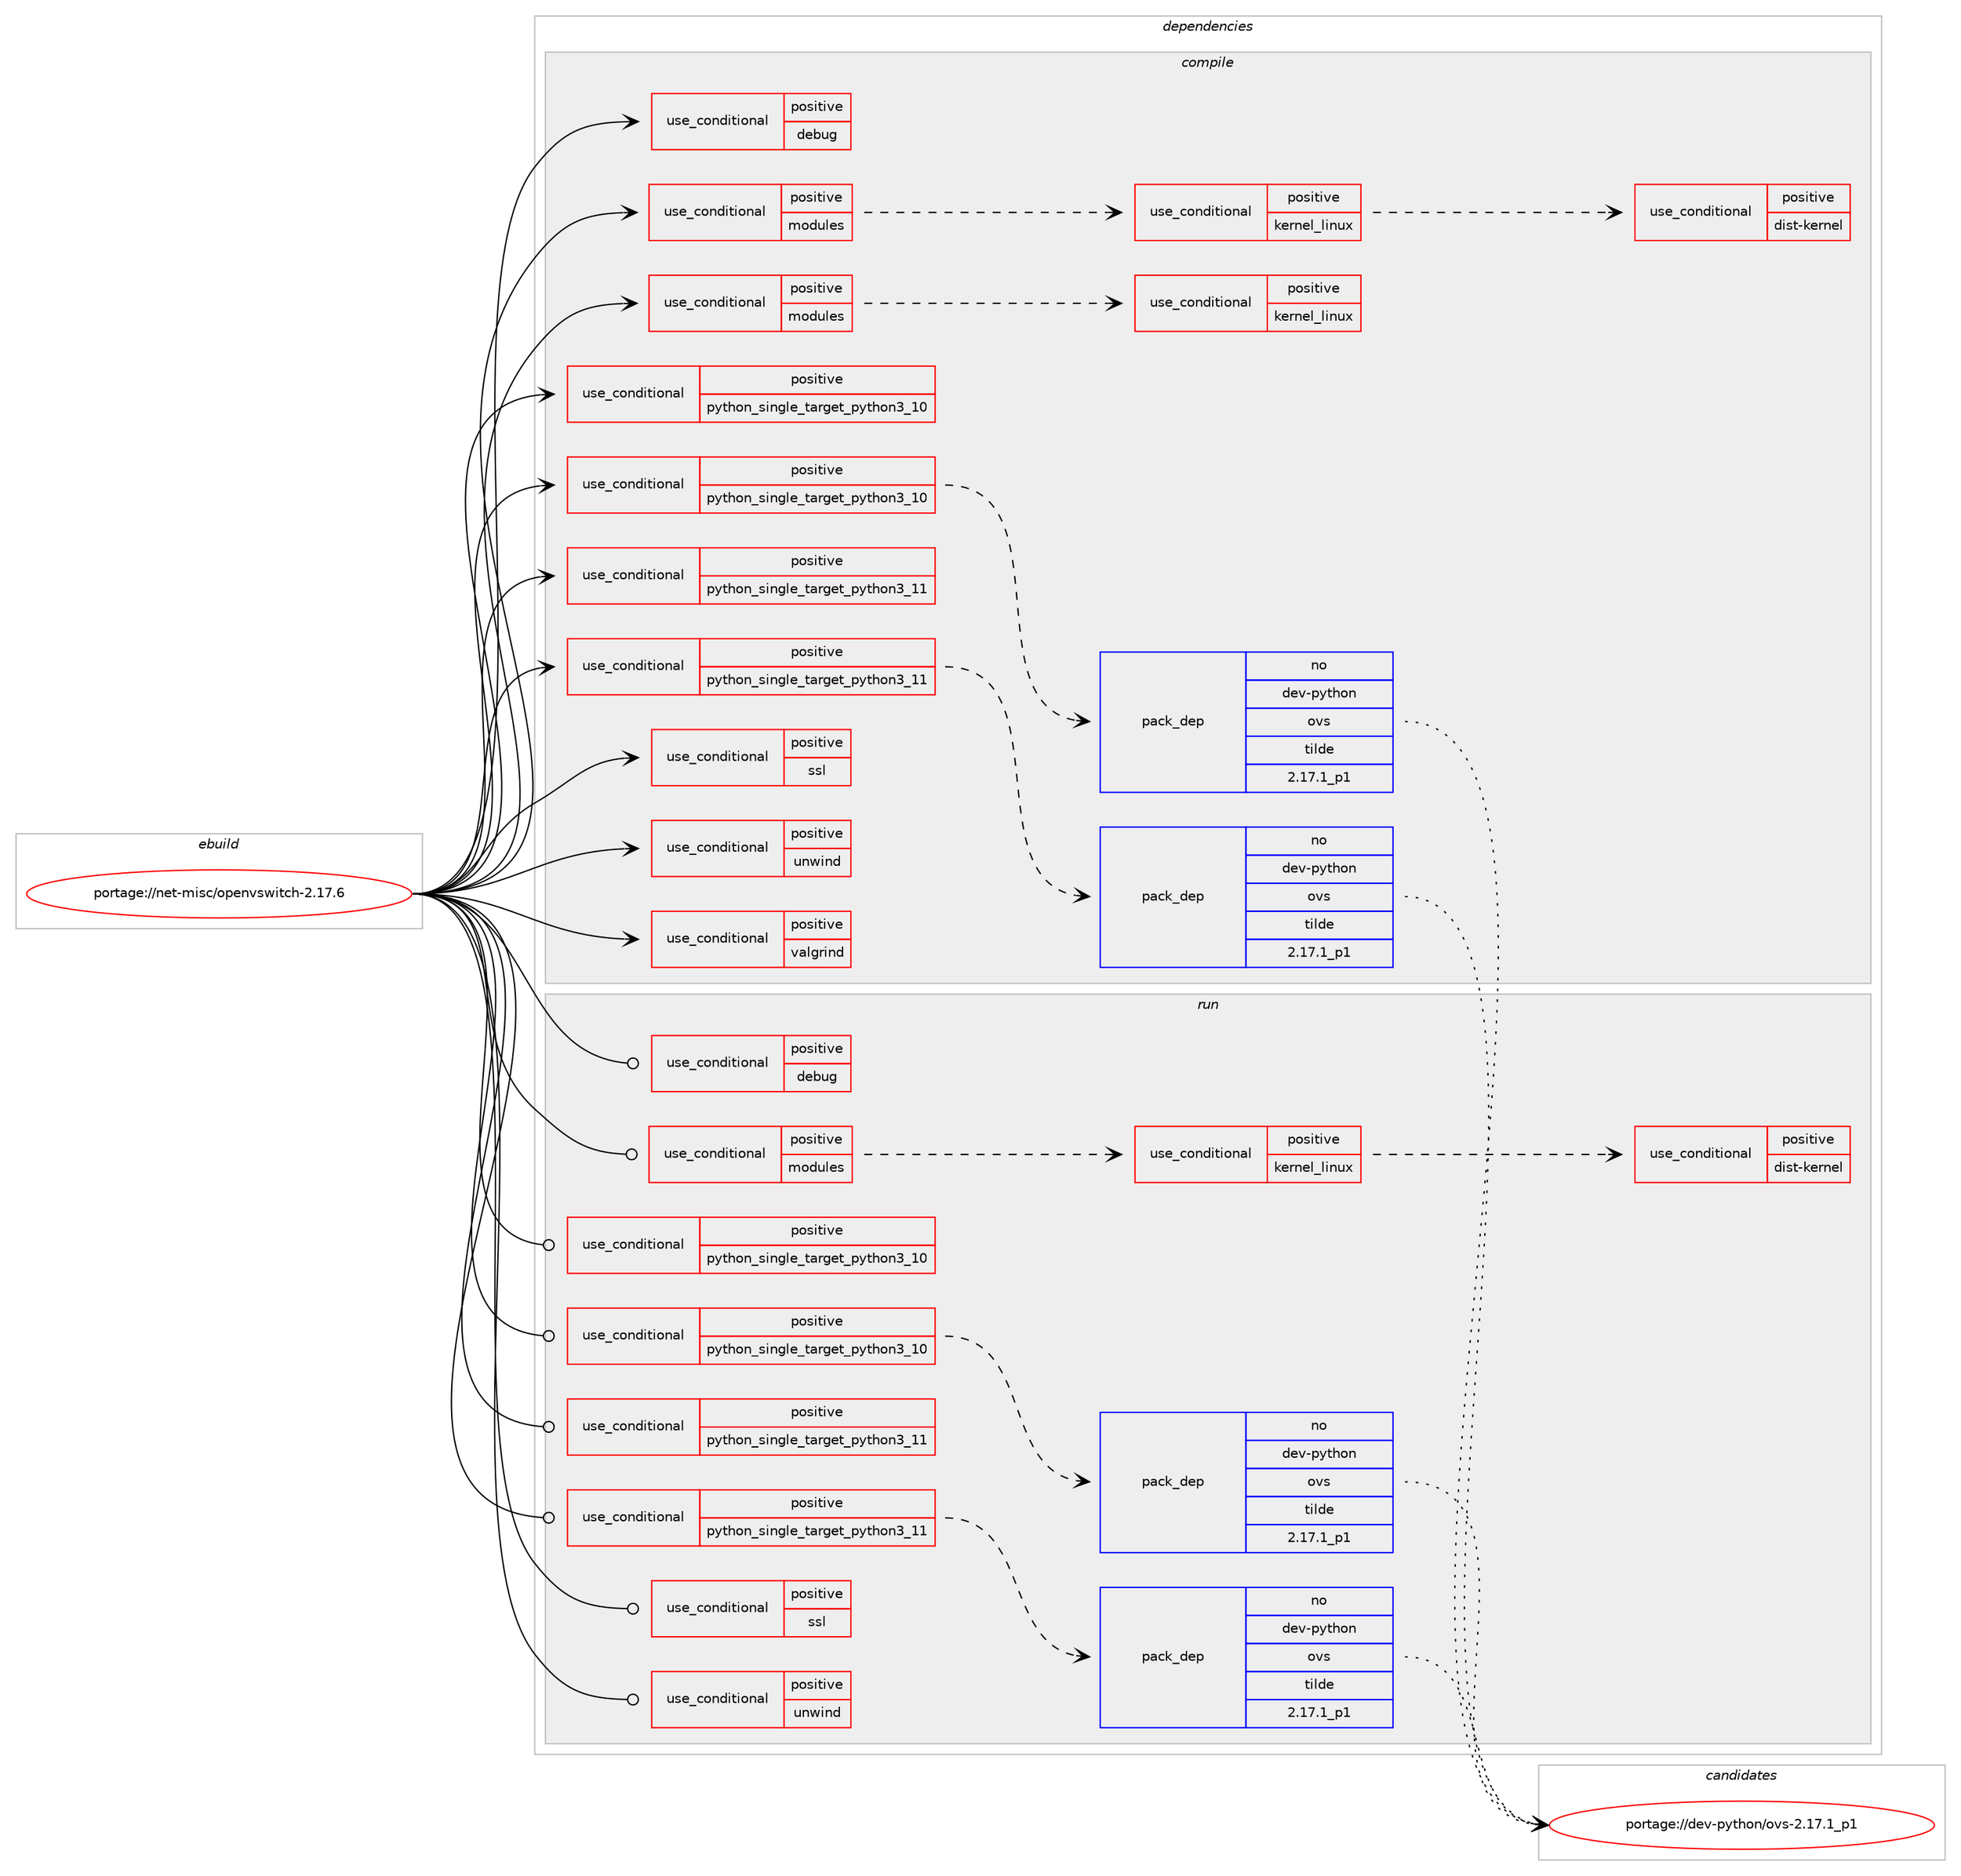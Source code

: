 digraph prolog {

# *************
# Graph options
# *************

newrank=true;
concentrate=true;
compound=true;
graph [rankdir=LR,fontname=Helvetica,fontsize=10,ranksep=1.5];#, ranksep=2.5, nodesep=0.2];
edge  [arrowhead=vee];
node  [fontname=Helvetica,fontsize=10];

# **********
# The ebuild
# **********

subgraph cluster_leftcol {
color=gray;
rank=same;
label=<<i>ebuild</i>>;
id [label="portage://net-misc/openvswitch-2.17.6", color=red, width=4, href="../net-misc/openvswitch-2.17.6.svg"];
}

# ****************
# The dependencies
# ****************

subgraph cluster_midcol {
color=gray;
label=<<i>dependencies</i>>;
subgraph cluster_compile {
fillcolor="#eeeeee";
style=filled;
label=<<i>compile</i>>;
subgraph cond5213 {
dependency7236 [label=<<TABLE BORDER="0" CELLBORDER="1" CELLSPACING="0" CELLPADDING="4"><TR><TD ROWSPAN="3" CELLPADDING="10">use_conditional</TD></TR><TR><TD>positive</TD></TR><TR><TD>debug</TD></TR></TABLE>>, shape=none, color=red];
# *** BEGIN UNKNOWN DEPENDENCY TYPE (TODO) ***
# dependency7236 -> package_dependency(portage://net-misc/openvswitch-2.17.6,install,no,dev-lang,perl,none,[,,],[],[])
# *** END UNKNOWN DEPENDENCY TYPE (TODO) ***

}
id:e -> dependency7236:w [weight=20,style="solid",arrowhead="vee"];
subgraph cond5214 {
dependency7237 [label=<<TABLE BORDER="0" CELLBORDER="1" CELLSPACING="0" CELLPADDING="4"><TR><TD ROWSPAN="3" CELLPADDING="10">use_conditional</TD></TR><TR><TD>positive</TD></TR><TR><TD>modules</TD></TR></TABLE>>, shape=none, color=red];
subgraph cond5215 {
dependency7238 [label=<<TABLE BORDER="0" CELLBORDER="1" CELLSPACING="0" CELLPADDING="4"><TR><TD ROWSPAN="3" CELLPADDING="10">use_conditional</TD></TR><TR><TD>positive</TD></TR><TR><TD>kernel_linux</TD></TR></TABLE>>, shape=none, color=red];
# *** BEGIN UNKNOWN DEPENDENCY TYPE (TODO) ***
# dependency7238 -> package_dependency(portage://net-misc/openvswitch-2.17.6,install,no,sys-apps,kmod,none,[,,],[],[use(enable(tools),none)])
# *** END UNKNOWN DEPENDENCY TYPE (TODO) ***

subgraph cond5216 {
dependency7239 [label=<<TABLE BORDER="0" CELLBORDER="1" CELLSPACING="0" CELLPADDING="4"><TR><TD ROWSPAN="3" CELLPADDING="10">use_conditional</TD></TR><TR><TD>positive</TD></TR><TR><TD>dist-kernel</TD></TR></TABLE>>, shape=none, color=red];
# *** BEGIN UNKNOWN DEPENDENCY TYPE (TODO) ***
# dependency7239 -> package_dependency(portage://net-misc/openvswitch-2.17.6,install,no,virtual,dist-kernel,none,[,,],any_same_slot,[])
# *** END UNKNOWN DEPENDENCY TYPE (TODO) ***

}
dependency7238:e -> dependency7239:w [weight=20,style="dashed",arrowhead="vee"];
}
dependency7237:e -> dependency7238:w [weight=20,style="dashed",arrowhead="vee"];
}
id:e -> dependency7237:w [weight=20,style="solid",arrowhead="vee"];
subgraph cond5217 {
dependency7240 [label=<<TABLE BORDER="0" CELLBORDER="1" CELLSPACING="0" CELLPADDING="4"><TR><TD ROWSPAN="3" CELLPADDING="10">use_conditional</TD></TR><TR><TD>positive</TD></TR><TR><TD>modules</TD></TR></TABLE>>, shape=none, color=red];
subgraph cond5218 {
dependency7241 [label=<<TABLE BORDER="0" CELLBORDER="1" CELLSPACING="0" CELLPADDING="4"><TR><TD ROWSPAN="3" CELLPADDING="10">use_conditional</TD></TR><TR><TD>positive</TD></TR><TR><TD>kernel_linux</TD></TR></TABLE>>, shape=none, color=red];
# *** BEGIN UNKNOWN DEPENDENCY TYPE (TODO) ***
# dependency7241 -> package_dependency(portage://net-misc/openvswitch-2.17.6,install,no,virtual,linux-sources,none,[,,],[],[])
# *** END UNKNOWN DEPENDENCY TYPE (TODO) ***

# *** BEGIN UNKNOWN DEPENDENCY TYPE (TODO) ***
# dependency7241 -> package_dependency(portage://net-misc/openvswitch-2.17.6,install,no,virtual,libelf,none,[,,],[],[])
# *** END UNKNOWN DEPENDENCY TYPE (TODO) ***

}
dependency7240:e -> dependency7241:w [weight=20,style="dashed",arrowhead="vee"];
}
id:e -> dependency7240:w [weight=20,style="solid",arrowhead="vee"];
subgraph cond5219 {
dependency7242 [label=<<TABLE BORDER="0" CELLBORDER="1" CELLSPACING="0" CELLPADDING="4"><TR><TD ROWSPAN="3" CELLPADDING="10">use_conditional</TD></TR><TR><TD>positive</TD></TR><TR><TD>python_single_target_python3_10</TD></TR></TABLE>>, shape=none, color=red];
# *** BEGIN UNKNOWN DEPENDENCY TYPE (TODO) ***
# dependency7242 -> package_dependency(portage://net-misc/openvswitch-2.17.6,install,no,dev-lang,python,none,[,,],[slot(3.10)],[])
# *** END UNKNOWN DEPENDENCY TYPE (TODO) ***

}
id:e -> dependency7242:w [weight=20,style="solid",arrowhead="vee"];
subgraph cond5220 {
dependency7243 [label=<<TABLE BORDER="0" CELLBORDER="1" CELLSPACING="0" CELLPADDING="4"><TR><TD ROWSPAN="3" CELLPADDING="10">use_conditional</TD></TR><TR><TD>positive</TD></TR><TR><TD>python_single_target_python3_10</TD></TR></TABLE>>, shape=none, color=red];
subgraph pack1963 {
dependency7244 [label=<<TABLE BORDER="0" CELLBORDER="1" CELLSPACING="0" CELLPADDING="4" WIDTH="220"><TR><TD ROWSPAN="6" CELLPADDING="30">pack_dep</TD></TR><TR><TD WIDTH="110">no</TD></TR><TR><TD>dev-python</TD></TR><TR><TD>ovs</TD></TR><TR><TD>tilde</TD></TR><TR><TD>2.17.1_p1</TD></TR></TABLE>>, shape=none, color=blue];
}
dependency7243:e -> dependency7244:w [weight=20,style="dashed",arrowhead="vee"];
# *** BEGIN UNKNOWN DEPENDENCY TYPE (TODO) ***
# dependency7243 -> package_dependency(portage://net-misc/openvswitch-2.17.6,install,no,dev-python,twisted,none,[,,],[],[use(enable(python_targets_python3_10),negative)])
# *** END UNKNOWN DEPENDENCY TYPE (TODO) ***

# *** BEGIN UNKNOWN DEPENDENCY TYPE (TODO) ***
# dependency7243 -> package_dependency(portage://net-misc/openvswitch-2.17.6,install,no,dev-python,zope-interface,none,[,,],[],[use(enable(python_targets_python3_10),negative)])
# *** END UNKNOWN DEPENDENCY TYPE (TODO) ***

}
id:e -> dependency7243:w [weight=20,style="solid",arrowhead="vee"];
subgraph cond5221 {
dependency7245 [label=<<TABLE BORDER="0" CELLBORDER="1" CELLSPACING="0" CELLPADDING="4"><TR><TD ROWSPAN="3" CELLPADDING="10">use_conditional</TD></TR><TR><TD>positive</TD></TR><TR><TD>python_single_target_python3_11</TD></TR></TABLE>>, shape=none, color=red];
# *** BEGIN UNKNOWN DEPENDENCY TYPE (TODO) ***
# dependency7245 -> package_dependency(portage://net-misc/openvswitch-2.17.6,install,no,dev-lang,python,none,[,,],[slot(3.11)],[])
# *** END UNKNOWN DEPENDENCY TYPE (TODO) ***

}
id:e -> dependency7245:w [weight=20,style="solid",arrowhead="vee"];
subgraph cond5222 {
dependency7246 [label=<<TABLE BORDER="0" CELLBORDER="1" CELLSPACING="0" CELLPADDING="4"><TR><TD ROWSPAN="3" CELLPADDING="10">use_conditional</TD></TR><TR><TD>positive</TD></TR><TR><TD>python_single_target_python3_11</TD></TR></TABLE>>, shape=none, color=red];
subgraph pack1964 {
dependency7247 [label=<<TABLE BORDER="0" CELLBORDER="1" CELLSPACING="0" CELLPADDING="4" WIDTH="220"><TR><TD ROWSPAN="6" CELLPADDING="30">pack_dep</TD></TR><TR><TD WIDTH="110">no</TD></TR><TR><TD>dev-python</TD></TR><TR><TD>ovs</TD></TR><TR><TD>tilde</TD></TR><TR><TD>2.17.1_p1</TD></TR></TABLE>>, shape=none, color=blue];
}
dependency7246:e -> dependency7247:w [weight=20,style="dashed",arrowhead="vee"];
# *** BEGIN UNKNOWN DEPENDENCY TYPE (TODO) ***
# dependency7246 -> package_dependency(portage://net-misc/openvswitch-2.17.6,install,no,dev-python,twisted,none,[,,],[],[use(enable(python_targets_python3_11),negative)])
# *** END UNKNOWN DEPENDENCY TYPE (TODO) ***

# *** BEGIN UNKNOWN DEPENDENCY TYPE (TODO) ***
# dependency7246 -> package_dependency(portage://net-misc/openvswitch-2.17.6,install,no,dev-python,zope-interface,none,[,,],[],[use(enable(python_targets_python3_11),negative)])
# *** END UNKNOWN DEPENDENCY TYPE (TODO) ***

}
id:e -> dependency7246:w [weight=20,style="solid",arrowhead="vee"];
subgraph cond5223 {
dependency7248 [label=<<TABLE BORDER="0" CELLBORDER="1" CELLSPACING="0" CELLPADDING="4"><TR><TD ROWSPAN="3" CELLPADDING="10">use_conditional</TD></TR><TR><TD>positive</TD></TR><TR><TD>ssl</TD></TR></TABLE>>, shape=none, color=red];
# *** BEGIN UNKNOWN DEPENDENCY TYPE (TODO) ***
# dependency7248 -> package_dependency(portage://net-misc/openvswitch-2.17.6,install,no,dev-libs,openssl,none,[,,],any_same_slot,[])
# *** END UNKNOWN DEPENDENCY TYPE (TODO) ***

}
id:e -> dependency7248:w [weight=20,style="solid",arrowhead="vee"];
subgraph cond5224 {
dependency7249 [label=<<TABLE BORDER="0" CELLBORDER="1" CELLSPACING="0" CELLPADDING="4"><TR><TD ROWSPAN="3" CELLPADDING="10">use_conditional</TD></TR><TR><TD>positive</TD></TR><TR><TD>unwind</TD></TR></TABLE>>, shape=none, color=red];
# *** BEGIN UNKNOWN DEPENDENCY TYPE (TODO) ***
# dependency7249 -> package_dependency(portage://net-misc/openvswitch-2.17.6,install,no,sys-libs,libunwind,none,[,,],any_same_slot,[])
# *** END UNKNOWN DEPENDENCY TYPE (TODO) ***

}
id:e -> dependency7249:w [weight=20,style="solid",arrowhead="vee"];
subgraph cond5225 {
dependency7250 [label=<<TABLE BORDER="0" CELLBORDER="1" CELLSPACING="0" CELLPADDING="4"><TR><TD ROWSPAN="3" CELLPADDING="10">use_conditional</TD></TR><TR><TD>positive</TD></TR><TR><TD>valgrind</TD></TR></TABLE>>, shape=none, color=red];
# *** BEGIN UNKNOWN DEPENDENCY TYPE (TODO) ***
# dependency7250 -> package_dependency(portage://net-misc/openvswitch-2.17.6,install,no,dev-debug,valgrind,none,[,,],[],[])
# *** END UNKNOWN DEPENDENCY TYPE (TODO) ***

}
id:e -> dependency7250:w [weight=20,style="solid",arrowhead="vee"];
# *** BEGIN UNKNOWN DEPENDENCY TYPE (TODO) ***
# id -> package_dependency(portage://net-misc/openvswitch-2.17.6,install,no,sys-apps,util-linux,none,[,,],[],[use(enable(caps),none)])
# *** END UNKNOWN DEPENDENCY TYPE (TODO) ***

}
subgraph cluster_compileandrun {
fillcolor="#eeeeee";
style=filled;
label=<<i>compile and run</i>>;
}
subgraph cluster_run {
fillcolor="#eeeeee";
style=filled;
label=<<i>run</i>>;
subgraph cond5226 {
dependency7251 [label=<<TABLE BORDER="0" CELLBORDER="1" CELLSPACING="0" CELLPADDING="4"><TR><TD ROWSPAN="3" CELLPADDING="10">use_conditional</TD></TR><TR><TD>positive</TD></TR><TR><TD>debug</TD></TR></TABLE>>, shape=none, color=red];
# *** BEGIN UNKNOWN DEPENDENCY TYPE (TODO) ***
# dependency7251 -> package_dependency(portage://net-misc/openvswitch-2.17.6,run,no,dev-lang,perl,none,[,,],[],[])
# *** END UNKNOWN DEPENDENCY TYPE (TODO) ***

}
id:e -> dependency7251:w [weight=20,style="solid",arrowhead="odot"];
subgraph cond5227 {
dependency7252 [label=<<TABLE BORDER="0" CELLBORDER="1" CELLSPACING="0" CELLPADDING="4"><TR><TD ROWSPAN="3" CELLPADDING="10">use_conditional</TD></TR><TR><TD>positive</TD></TR><TR><TD>modules</TD></TR></TABLE>>, shape=none, color=red];
subgraph cond5228 {
dependency7253 [label=<<TABLE BORDER="0" CELLBORDER="1" CELLSPACING="0" CELLPADDING="4"><TR><TD ROWSPAN="3" CELLPADDING="10">use_conditional</TD></TR><TR><TD>positive</TD></TR><TR><TD>kernel_linux</TD></TR></TABLE>>, shape=none, color=red];
# *** BEGIN UNKNOWN DEPENDENCY TYPE (TODO) ***
# dependency7253 -> package_dependency(portage://net-misc/openvswitch-2.17.6,run,no,sys-apps,kmod,none,[,,],[],[use(enable(tools),none)])
# *** END UNKNOWN DEPENDENCY TYPE (TODO) ***

subgraph cond5229 {
dependency7254 [label=<<TABLE BORDER="0" CELLBORDER="1" CELLSPACING="0" CELLPADDING="4"><TR><TD ROWSPAN="3" CELLPADDING="10">use_conditional</TD></TR><TR><TD>positive</TD></TR><TR><TD>dist-kernel</TD></TR></TABLE>>, shape=none, color=red];
# *** BEGIN UNKNOWN DEPENDENCY TYPE (TODO) ***
# dependency7254 -> package_dependency(portage://net-misc/openvswitch-2.17.6,run,no,virtual,dist-kernel,none,[,,],any_same_slot,[])
# *** END UNKNOWN DEPENDENCY TYPE (TODO) ***

}
dependency7253:e -> dependency7254:w [weight=20,style="dashed",arrowhead="vee"];
}
dependency7252:e -> dependency7253:w [weight=20,style="dashed",arrowhead="vee"];
}
id:e -> dependency7252:w [weight=20,style="solid",arrowhead="odot"];
subgraph cond5230 {
dependency7255 [label=<<TABLE BORDER="0" CELLBORDER="1" CELLSPACING="0" CELLPADDING="4"><TR><TD ROWSPAN="3" CELLPADDING="10">use_conditional</TD></TR><TR><TD>positive</TD></TR><TR><TD>python_single_target_python3_10</TD></TR></TABLE>>, shape=none, color=red];
# *** BEGIN UNKNOWN DEPENDENCY TYPE (TODO) ***
# dependency7255 -> package_dependency(portage://net-misc/openvswitch-2.17.6,run,no,dev-lang,python,none,[,,],[slot(3.10)],[])
# *** END UNKNOWN DEPENDENCY TYPE (TODO) ***

}
id:e -> dependency7255:w [weight=20,style="solid",arrowhead="odot"];
subgraph cond5231 {
dependency7256 [label=<<TABLE BORDER="0" CELLBORDER="1" CELLSPACING="0" CELLPADDING="4"><TR><TD ROWSPAN="3" CELLPADDING="10">use_conditional</TD></TR><TR><TD>positive</TD></TR><TR><TD>python_single_target_python3_10</TD></TR></TABLE>>, shape=none, color=red];
subgraph pack1965 {
dependency7257 [label=<<TABLE BORDER="0" CELLBORDER="1" CELLSPACING="0" CELLPADDING="4" WIDTH="220"><TR><TD ROWSPAN="6" CELLPADDING="30">pack_dep</TD></TR><TR><TD WIDTH="110">no</TD></TR><TR><TD>dev-python</TD></TR><TR><TD>ovs</TD></TR><TR><TD>tilde</TD></TR><TR><TD>2.17.1_p1</TD></TR></TABLE>>, shape=none, color=blue];
}
dependency7256:e -> dependency7257:w [weight=20,style="dashed",arrowhead="vee"];
# *** BEGIN UNKNOWN DEPENDENCY TYPE (TODO) ***
# dependency7256 -> package_dependency(portage://net-misc/openvswitch-2.17.6,run,no,dev-python,twisted,none,[,,],[],[use(enable(python_targets_python3_10),negative)])
# *** END UNKNOWN DEPENDENCY TYPE (TODO) ***

# *** BEGIN UNKNOWN DEPENDENCY TYPE (TODO) ***
# dependency7256 -> package_dependency(portage://net-misc/openvswitch-2.17.6,run,no,dev-python,zope-interface,none,[,,],[],[use(enable(python_targets_python3_10),negative)])
# *** END UNKNOWN DEPENDENCY TYPE (TODO) ***

}
id:e -> dependency7256:w [weight=20,style="solid",arrowhead="odot"];
subgraph cond5232 {
dependency7258 [label=<<TABLE BORDER="0" CELLBORDER="1" CELLSPACING="0" CELLPADDING="4"><TR><TD ROWSPAN="3" CELLPADDING="10">use_conditional</TD></TR><TR><TD>positive</TD></TR><TR><TD>python_single_target_python3_11</TD></TR></TABLE>>, shape=none, color=red];
# *** BEGIN UNKNOWN DEPENDENCY TYPE (TODO) ***
# dependency7258 -> package_dependency(portage://net-misc/openvswitch-2.17.6,run,no,dev-lang,python,none,[,,],[slot(3.11)],[])
# *** END UNKNOWN DEPENDENCY TYPE (TODO) ***

}
id:e -> dependency7258:w [weight=20,style="solid",arrowhead="odot"];
subgraph cond5233 {
dependency7259 [label=<<TABLE BORDER="0" CELLBORDER="1" CELLSPACING="0" CELLPADDING="4"><TR><TD ROWSPAN="3" CELLPADDING="10">use_conditional</TD></TR><TR><TD>positive</TD></TR><TR><TD>python_single_target_python3_11</TD></TR></TABLE>>, shape=none, color=red];
subgraph pack1966 {
dependency7260 [label=<<TABLE BORDER="0" CELLBORDER="1" CELLSPACING="0" CELLPADDING="4" WIDTH="220"><TR><TD ROWSPAN="6" CELLPADDING="30">pack_dep</TD></TR><TR><TD WIDTH="110">no</TD></TR><TR><TD>dev-python</TD></TR><TR><TD>ovs</TD></TR><TR><TD>tilde</TD></TR><TR><TD>2.17.1_p1</TD></TR></TABLE>>, shape=none, color=blue];
}
dependency7259:e -> dependency7260:w [weight=20,style="dashed",arrowhead="vee"];
# *** BEGIN UNKNOWN DEPENDENCY TYPE (TODO) ***
# dependency7259 -> package_dependency(portage://net-misc/openvswitch-2.17.6,run,no,dev-python,twisted,none,[,,],[],[use(enable(python_targets_python3_11),negative)])
# *** END UNKNOWN DEPENDENCY TYPE (TODO) ***

# *** BEGIN UNKNOWN DEPENDENCY TYPE (TODO) ***
# dependency7259 -> package_dependency(portage://net-misc/openvswitch-2.17.6,run,no,dev-python,zope-interface,none,[,,],[],[use(enable(python_targets_python3_11),negative)])
# *** END UNKNOWN DEPENDENCY TYPE (TODO) ***

}
id:e -> dependency7259:w [weight=20,style="solid",arrowhead="odot"];
subgraph cond5234 {
dependency7261 [label=<<TABLE BORDER="0" CELLBORDER="1" CELLSPACING="0" CELLPADDING="4"><TR><TD ROWSPAN="3" CELLPADDING="10">use_conditional</TD></TR><TR><TD>positive</TD></TR><TR><TD>ssl</TD></TR></TABLE>>, shape=none, color=red];
# *** BEGIN UNKNOWN DEPENDENCY TYPE (TODO) ***
# dependency7261 -> package_dependency(portage://net-misc/openvswitch-2.17.6,run,no,dev-libs,openssl,none,[,,],any_same_slot,[])
# *** END UNKNOWN DEPENDENCY TYPE (TODO) ***

}
id:e -> dependency7261:w [weight=20,style="solid",arrowhead="odot"];
subgraph cond5235 {
dependency7262 [label=<<TABLE BORDER="0" CELLBORDER="1" CELLSPACING="0" CELLPADDING="4"><TR><TD ROWSPAN="3" CELLPADDING="10">use_conditional</TD></TR><TR><TD>positive</TD></TR><TR><TD>unwind</TD></TR></TABLE>>, shape=none, color=red];
# *** BEGIN UNKNOWN DEPENDENCY TYPE (TODO) ***
# dependency7262 -> package_dependency(portage://net-misc/openvswitch-2.17.6,run,no,sys-libs,libunwind,none,[,,],any_same_slot,[])
# *** END UNKNOWN DEPENDENCY TYPE (TODO) ***

}
id:e -> dependency7262:w [weight=20,style="solid",arrowhead="odot"];
# *** BEGIN UNKNOWN DEPENDENCY TYPE (TODO) ***
# id -> package_dependency(portage://net-misc/openvswitch-2.17.6,run,no,virtual,tmpfiles,none,[,,],[],[])
# *** END UNKNOWN DEPENDENCY TYPE (TODO) ***

}
}

# **************
# The candidates
# **************

subgraph cluster_choices {
rank=same;
color=gray;
label=<<i>candidates</i>>;

subgraph choice1963 {
color=black;
nodesep=1;
choice1001011184511212111610411111047111118115455046495546499511249 [label="portage://dev-python/ovs-2.17.1_p1", color=red, width=4,href="../dev-python/ovs-2.17.1_p1.svg"];
dependency7244:e -> choice1001011184511212111610411111047111118115455046495546499511249:w [style=dotted,weight="100"];
}
subgraph choice1964 {
color=black;
nodesep=1;
choice1001011184511212111610411111047111118115455046495546499511249 [label="portage://dev-python/ovs-2.17.1_p1", color=red, width=4,href="../dev-python/ovs-2.17.1_p1.svg"];
dependency7247:e -> choice1001011184511212111610411111047111118115455046495546499511249:w [style=dotted,weight="100"];
}
subgraph choice1965 {
color=black;
nodesep=1;
choice1001011184511212111610411111047111118115455046495546499511249 [label="portage://dev-python/ovs-2.17.1_p1", color=red, width=4,href="../dev-python/ovs-2.17.1_p1.svg"];
dependency7257:e -> choice1001011184511212111610411111047111118115455046495546499511249:w [style=dotted,weight="100"];
}
subgraph choice1966 {
color=black;
nodesep=1;
choice1001011184511212111610411111047111118115455046495546499511249 [label="portage://dev-python/ovs-2.17.1_p1", color=red, width=4,href="../dev-python/ovs-2.17.1_p1.svg"];
dependency7260:e -> choice1001011184511212111610411111047111118115455046495546499511249:w [style=dotted,weight="100"];
}
}

}
